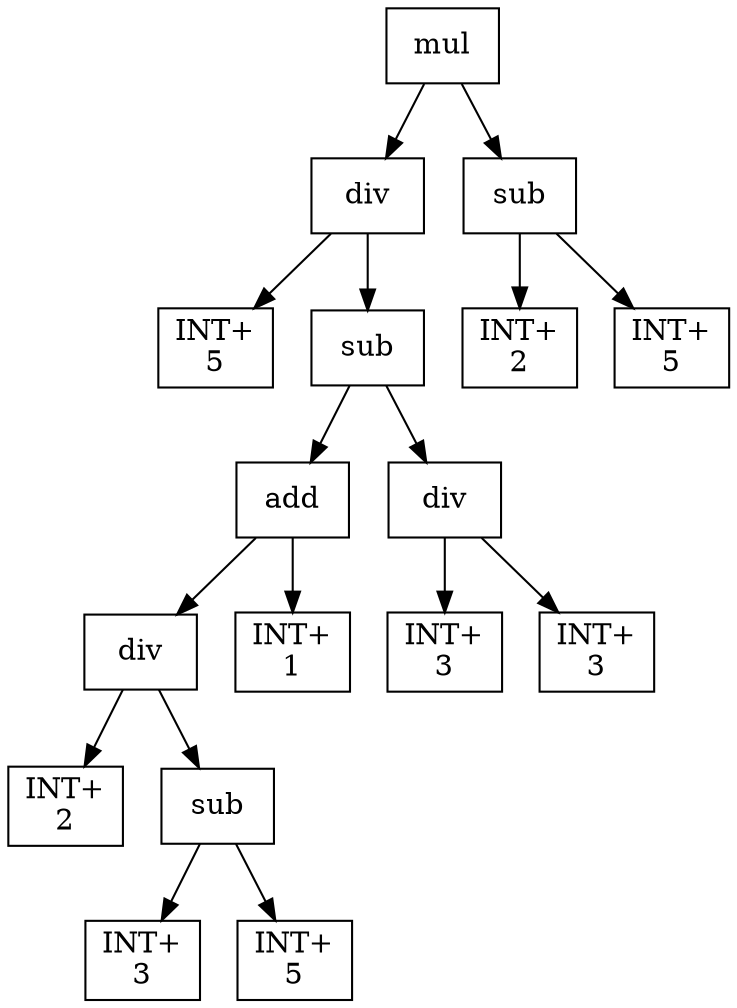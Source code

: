 digraph expr {
  node [shape=box];
  n1 [label="mul"];
  n2 [label="div"];
  n3 [label="INT+\n5"];
  n4 [label="sub"];
  n5 [label="add"];
  n6 [label="div"];
  n7 [label="INT+\n2"];
  n8 [label="sub"];
  n9 [label="INT+\n3"];
  n10 [label="INT+\n5"];
  n8 -> n9;
  n8 -> n10;
  n6 -> n7;
  n6 -> n8;
  n11 [label="INT+\n1"];
  n5 -> n6;
  n5 -> n11;
  n12 [label="div"];
  n13 [label="INT+\n3"];
  n14 [label="INT+\n3"];
  n12 -> n13;
  n12 -> n14;
  n4 -> n5;
  n4 -> n12;
  n2 -> n3;
  n2 -> n4;
  n15 [label="sub"];
  n16 [label="INT+\n2"];
  n17 [label="INT+\n5"];
  n15 -> n16;
  n15 -> n17;
  n1 -> n2;
  n1 -> n15;
}